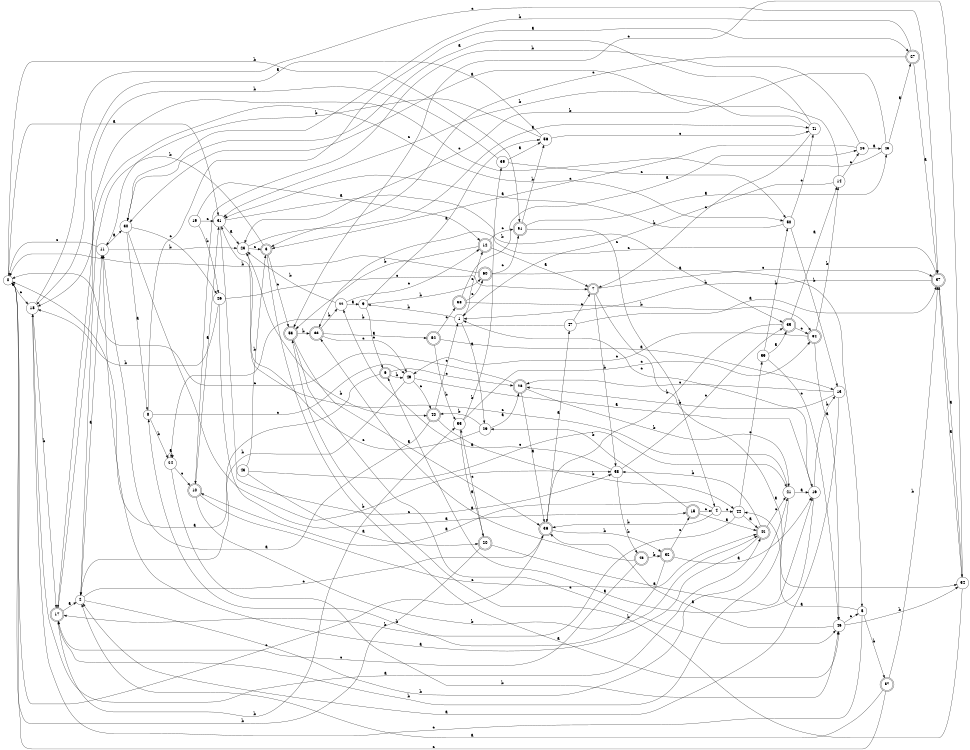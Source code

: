 digraph n49_6 {
__start0 [label="" shape="none"];

rankdir=LR;
size="8,5";

s0 [style="filled", color="black", fillcolor="white" shape="circle", label="0"];
s1 [style="filled", color="black", fillcolor="white" shape="circle", label="1"];
s2 [style="filled", color="black", fillcolor="white" shape="circle", label="2"];
s3 [style="rounded,filled", color="black", fillcolor="white" shape="doublecircle", label="3"];
s4 [style="filled", color="black", fillcolor="white" shape="circle", label="4"];
s5 [style="filled", color="black", fillcolor="white" shape="circle", label="5"];
s6 [style="rounded,filled", color="black", fillcolor="white" shape="doublecircle", label="6"];
s7 [style="rounded,filled", color="black", fillcolor="white" shape="doublecircle", label="7"];
s8 [style="filled", color="black", fillcolor="white" shape="circle", label="8"];
s9 [style="filled", color="black", fillcolor="white" shape="circle", label="9"];
s10 [style="rounded,filled", color="black", fillcolor="white" shape="doublecircle", label="10"];
s11 [style="filled", color="black", fillcolor="white" shape="circle", label="11"];
s12 [style="rounded,filled", color="black", fillcolor="white" shape="doublecircle", label="12"];
s13 [style="filled", color="black", fillcolor="white" shape="circle", label="13"];
s14 [style="filled", color="black", fillcolor="white" shape="circle", label="14"];
s15 [style="rounded,filled", color="black", fillcolor="white" shape="doublecircle", label="15"];
s16 [style="filled", color="black", fillcolor="white" shape="circle", label="16"];
s17 [style="rounded,filled", color="black", fillcolor="white" shape="doublecircle", label="17"];
s18 [style="filled", color="black", fillcolor="white" shape="circle", label="18"];
s19 [style="filled", color="black", fillcolor="white" shape="circle", label="19"];
s20 [style="rounded,filled", color="black", fillcolor="white" shape="doublecircle", label="20"];
s21 [style="filled", color="black", fillcolor="white" shape="circle", label="21"];
s22 [style="filled", color="black", fillcolor="white" shape="circle", label="22"];
s23 [style="filled", color="black", fillcolor="white" shape="circle", label="23"];
s24 [style="filled", color="black", fillcolor="white" shape="circle", label="24"];
s25 [style="filled", color="black", fillcolor="white" shape="circle", label="25"];
s26 [style="filled", color="black", fillcolor="white" shape="circle", label="26"];
s27 [style="rounded,filled", color="black", fillcolor="white" shape="doublecircle", label="27"];
s28 [style="rounded,filled", color="black", fillcolor="white" shape="doublecircle", label="28"];
s29 [style="filled", color="black", fillcolor="white" shape="circle", label="29"];
s30 [style="filled", color="black", fillcolor="white" shape="circle", label="30"];
s31 [style="filled", color="black", fillcolor="white" shape="circle", label="31"];
s32 [style="rounded,filled", color="black", fillcolor="white" shape="doublecircle", label="32"];
s33 [style="rounded,filled", color="black", fillcolor="white" shape="doublecircle", label="33"];
s34 [style="rounded,filled", color="black", fillcolor="white" shape="doublecircle", label="34"];
s35 [style="rounded,filled", color="black", fillcolor="white" shape="doublecircle", label="35"];
s36 [style="rounded,filled", color="black", fillcolor="white" shape="doublecircle", label="36"];
s37 [style="rounded,filled", color="black", fillcolor="white" shape="doublecircle", label="37"];
s38 [style="rounded,filled", color="black", fillcolor="white" shape="doublecircle", label="38"];
s39 [style="filled", color="black", fillcolor="white" shape="circle", label="39"];
s40 [style="rounded,filled", color="black", fillcolor="white" shape="doublecircle", label="40"];
s41 [style="filled", color="black", fillcolor="white" shape="circle", label="41"];
s42 [style="rounded,filled", color="black", fillcolor="white" shape="doublecircle", label="42"];
s43 [style="filled", color="black", fillcolor="white" shape="circle", label="43"];
s44 [style="filled", color="black", fillcolor="white" shape="circle", label="44"];
s45 [style="filled", color="black", fillcolor="white" shape="circle", label="45"];
s46 [style="filled", color="black", fillcolor="white" shape="circle", label="46"];
s47 [style="filled", color="black", fillcolor="white" shape="circle", label="47"];
s48 [style="rounded,filled", color="black", fillcolor="white" shape="doublecircle", label="48"];
s49 [style="filled", color="black", fillcolor="white" shape="circle", label="49"];
s50 [style="filled", color="black", fillcolor="white" shape="circle", label="50"];
s51 [style="rounded,filled", color="black", fillcolor="white" shape="doublecircle", label="51"];
s52 [style="rounded,filled", color="black", fillcolor="white" shape="doublecircle", label="52"];
s53 [style="rounded,filled", color="black", fillcolor="white" shape="doublecircle", label="53"];
s54 [style="filled", color="black", fillcolor="white" shape="circle", label="54"];
s55 [style="filled", color="black", fillcolor="white" shape="circle", label="55"];
s56 [style="filled", color="black", fillcolor="white" shape="circle", label="56"];
s57 [style="rounded,filled", color="black", fillcolor="white" shape="doublecircle", label="57"];
s58 [style="filled", color="black", fillcolor="white" shape="circle", label="58"];
s59 [style="filled", color="black", fillcolor="white" shape="circle", label="59"];
s60 [style="rounded,filled", color="black", fillcolor="white" shape="doublecircle", label="60"];
s0 -> s31 [label="a"];
s0 -> s51 [label="b"];
s0 -> s18 [label="c"];
s1 -> s29 [label="a"];
s1 -> s9 [label="b"];
s1 -> s12 [label="c"];
s2 -> s11 [label="a"];
s2 -> s21 [label="b"];
s2 -> s36 [label="c"];
s3 -> s46 [label="a"];
s3 -> s2 [label="b"];
s3 -> s53 [label="c"];
s4 -> s10 [label="a"];
s4 -> s36 [label="b"];
s4 -> s44 [label="c"];
s5 -> s44 [label="a"];
s5 -> s57 [label="b"];
s5 -> s18 [label="c"];
s6 -> s0 [label="a"];
s6 -> s49 [label="b"];
s6 -> s28 [label="c"];
s7 -> s54 [label="a"];
s7 -> s58 [label="b"];
s7 -> s37 [label="c"];
s8 -> s27 [label="a"];
s8 -> s24 [label="b"];
s8 -> s49 [label="c"];
s9 -> s56 [label="a"];
s9 -> s60 [label="b"];
s9 -> s6 [label="c"];
s10 -> s31 [label="a"];
s10 -> s42 [label="b"];
s10 -> s42 [label="c"];
s11 -> s30 [label="a"];
s11 -> s23 [label="b"];
s11 -> s0 [label="c"];
s12 -> s7 [label="a"];
s12 -> s53 [label="b"];
s12 -> s51 [label="c"];
s13 -> s2 [label="a"];
s13 -> s28 [label="b"];
s13 -> s28 [label="c"];
s14 -> s30 [label="a"];
s14 -> s1 [label="b"];
s14 -> s25 [label="c"];
s15 -> s42 [label="a"];
s15 -> s29 [label="b"];
s15 -> s4 [label="c"];
s16 -> s6 [label="a"];
s16 -> s13 [label="b"];
s16 -> s1 [label="c"];
s17 -> s2 [label="a"];
s17 -> s55 [label="b"];
s17 -> s50 [label="c"];
s18 -> s42 [label="a"];
s18 -> s17 [label="b"];
s18 -> s37 [label="c"];
s19 -> s12 [label="a"];
s19 -> s26 [label="b"];
s19 -> s31 [label="c"];
s20 -> s16 [label="a"];
s20 -> s0 [label="b"];
s20 -> s55 [label="c"];
s21 -> s16 [label="a"];
s21 -> s17 [label="b"];
s21 -> s31 [label="c"];
s22 -> s9 [label="a"];
s22 -> s23 [label="b"];
s22 -> s12 [label="c"];
s23 -> s41 [label="a"];
s23 -> s40 [label="b"];
s23 -> s3 [label="c"];
s24 -> s24 [label="a"];
s24 -> s46 [label="b"];
s24 -> s10 [label="c"];
s25 -> s45 [label="a"];
s25 -> s10 [label="b"];
s25 -> s3 [label="c"];
s26 -> s15 [label="a"];
s26 -> s18 [label="b"];
s26 -> s7 [label="c"];
s27 -> s37 [label="a"];
s27 -> s30 [label="b"];
s27 -> s3 [label="c"];
s28 -> s36 [label="a"];
s28 -> s21 [label="b"];
s28 -> s0 [label="c"];
s29 -> s28 [label="a"];
s29 -> s40 [label="b"];
s29 -> s23 [label="c"];
s30 -> s8 [label="a"];
s30 -> s58 [label="b"];
s30 -> s26 [label="c"];
s31 -> s23 [label="a"];
s31 -> s35 [label="b"];
s31 -> s58 [label="c"];
s32 -> s16 [label="a"];
s32 -> s8 [label="b"];
s32 -> s15 [label="c"];
s33 -> s52 [label="a"];
s33 -> s22 [label="b"];
s33 -> s49 [label="c"];
s34 -> s46 [label="a"];
s34 -> s14 [label="b"];
s34 -> s49 [label="c"];
s35 -> s14 [label="a"];
s35 -> s36 [label="b"];
s35 -> s34 [label="c"];
s36 -> s47 [label="a"];
s36 -> s32 [label="b"];
s36 -> s0 [label="c"];
s37 -> s54 [label="a"];
s37 -> s1 [label="b"];
s37 -> s33 [label="c"];
s38 -> s25 [label="a"];
s38 -> s34 [label="b"];
s38 -> s60 [label="c"];
s39 -> s56 [label="a"];
s39 -> s18 [label="b"];
s39 -> s50 [label="c"];
s40 -> s11 [label="a"];
s40 -> s44 [label="b"];
s40 -> s1 [label="c"];
s41 -> s30 [label="a"];
s41 -> s31 [label="b"];
s41 -> s7 [label="c"];
s42 -> s11 [label="a"];
s42 -> s58 [label="b"];
s42 -> s21 [label="c"];
s43 -> s20 [label="a"];
s43 -> s3 [label="b"];
s43 -> s21 [label="c"];
s44 -> s42 [label="a"];
s44 -> s17 [label="b"];
s44 -> s59 [label="c"];
s45 -> s27 [label="a"];
s45 -> s23 [label="b"];
s45 -> s17 [label="c"];
s46 -> s36 [label="a"];
s46 -> s54 [label="b"];
s46 -> s5 [label="c"];
s47 -> s37 [label="a"];
s47 -> s24 [label="b"];
s47 -> s7 [label="c"];
s48 -> s33 [label="a"];
s48 -> s32 [label="b"];
s48 -> s17 [label="c"];
s49 -> s16 [label="a"];
s49 -> s2 [label="b"];
s49 -> s40 [label="c"];
s50 -> s31 [label="a"];
s50 -> s13 [label="b"];
s50 -> s41 [label="c"];
s51 -> s45 [label="a"];
s51 -> s56 [label="b"];
s51 -> s4 [label="c"];
s52 -> s13 [label="a"];
s52 -> s55 [label="b"];
s52 -> s38 [label="c"];
s53 -> s36 [label="a"];
s53 -> s33 [label="b"];
s53 -> s46 [label="c"];
s54 -> s37 [label="a"];
s54 -> s53 [label="b"];
s54 -> s53 [label="c"];
s55 -> s20 [label="a"];
s55 -> s39 [label="b"];
s55 -> s34 [label="c"];
s56 -> s18 [label="a"];
s56 -> s11 [label="b"];
s56 -> s41 [label="c"];
s57 -> s2 [label="a"];
s57 -> s37 [label="b"];
s57 -> s0 [label="c"];
s58 -> s22 [label="a"];
s58 -> s48 [label="b"];
s58 -> s35 [label="c"];
s59 -> s35 [label="a"];
s59 -> s50 [label="b"];
s59 -> s46 [label="c"];
s60 -> s5 [label="a"];
s60 -> s0 [label="b"];
s60 -> s51 [label="c"];

}